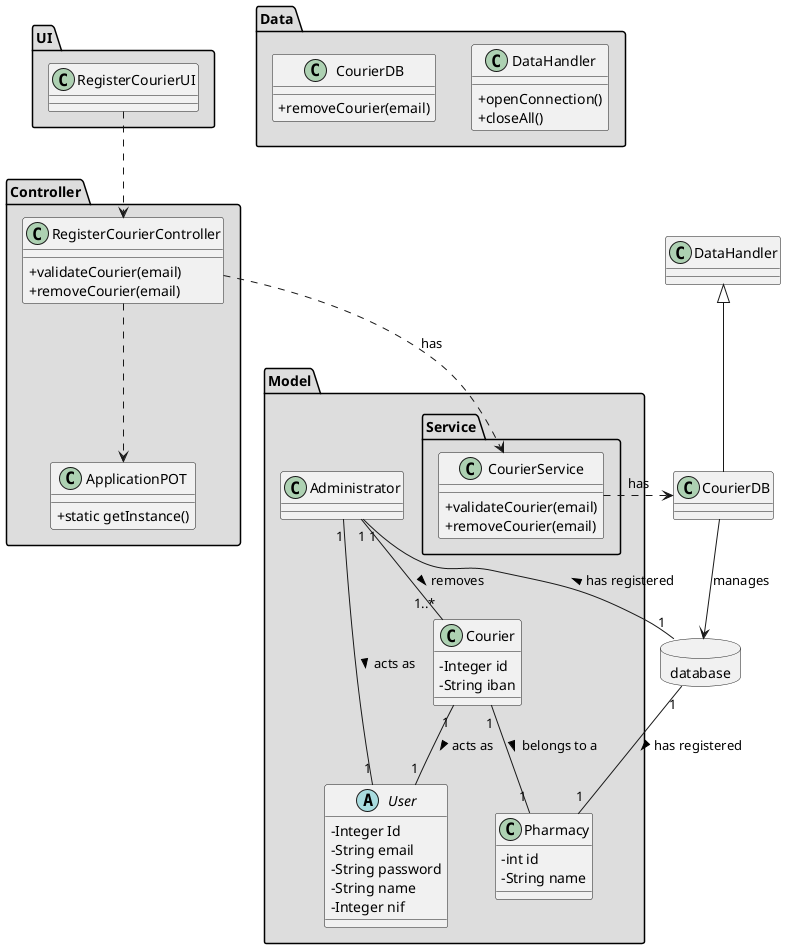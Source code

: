 @startuml
skinparam classAttributeIconSize 0

package "UI" #DDDDDD{
class RegisterCourierUI {

}
}
package "Controller" #DDDDDD {
class RegisterCourierController{
+validateCourier(email)
+removeCourier(email)
}

class ApplicationPOT
{
  +static getInstance()
}
}


package "Model" #DDDDDD {
package "Service" #DDDDDD {
   class CourierService{
          +validateCourier(email)
          +removeCourier(email)

      }


 }
}

package "Model" #DDDDDD {
abstract class User{
-Integer Id
-String email
-String password
-String name
-Integer nif
}

class Courier {
      -Integer id
      -String iban
}

class Administrator {
}


class Pharmacy{
-   int id
-   String name
}


}

package "Data" #DDDDDD {
class DataHandler{
    +openConnection()
    +closeAll()
}

class CourierDB{
 +removeCourier(email)
  }

}
database database{

}
class CourierDB extends DataHandler

RegisterCourierController ..> ApplicationPOT
RegisterCourierUI ..> RegisterCourierController
RegisterCourierController ..> CourierService : has
CourierService ..> CourierDB : has
CourierDB --> database : manages

database "1" -- "1" Administrator : has registered >
database "1" -- "1" Pharmacy : has registered >
Administrator "1" -- "1..*" Courier : removes >
Courier "1" -- "1" User: acts as  >
Courier "1" -- "1" Pharmacy: belongs to a  >
Administrator "1" -- "1" User: acts as  >

@enduml